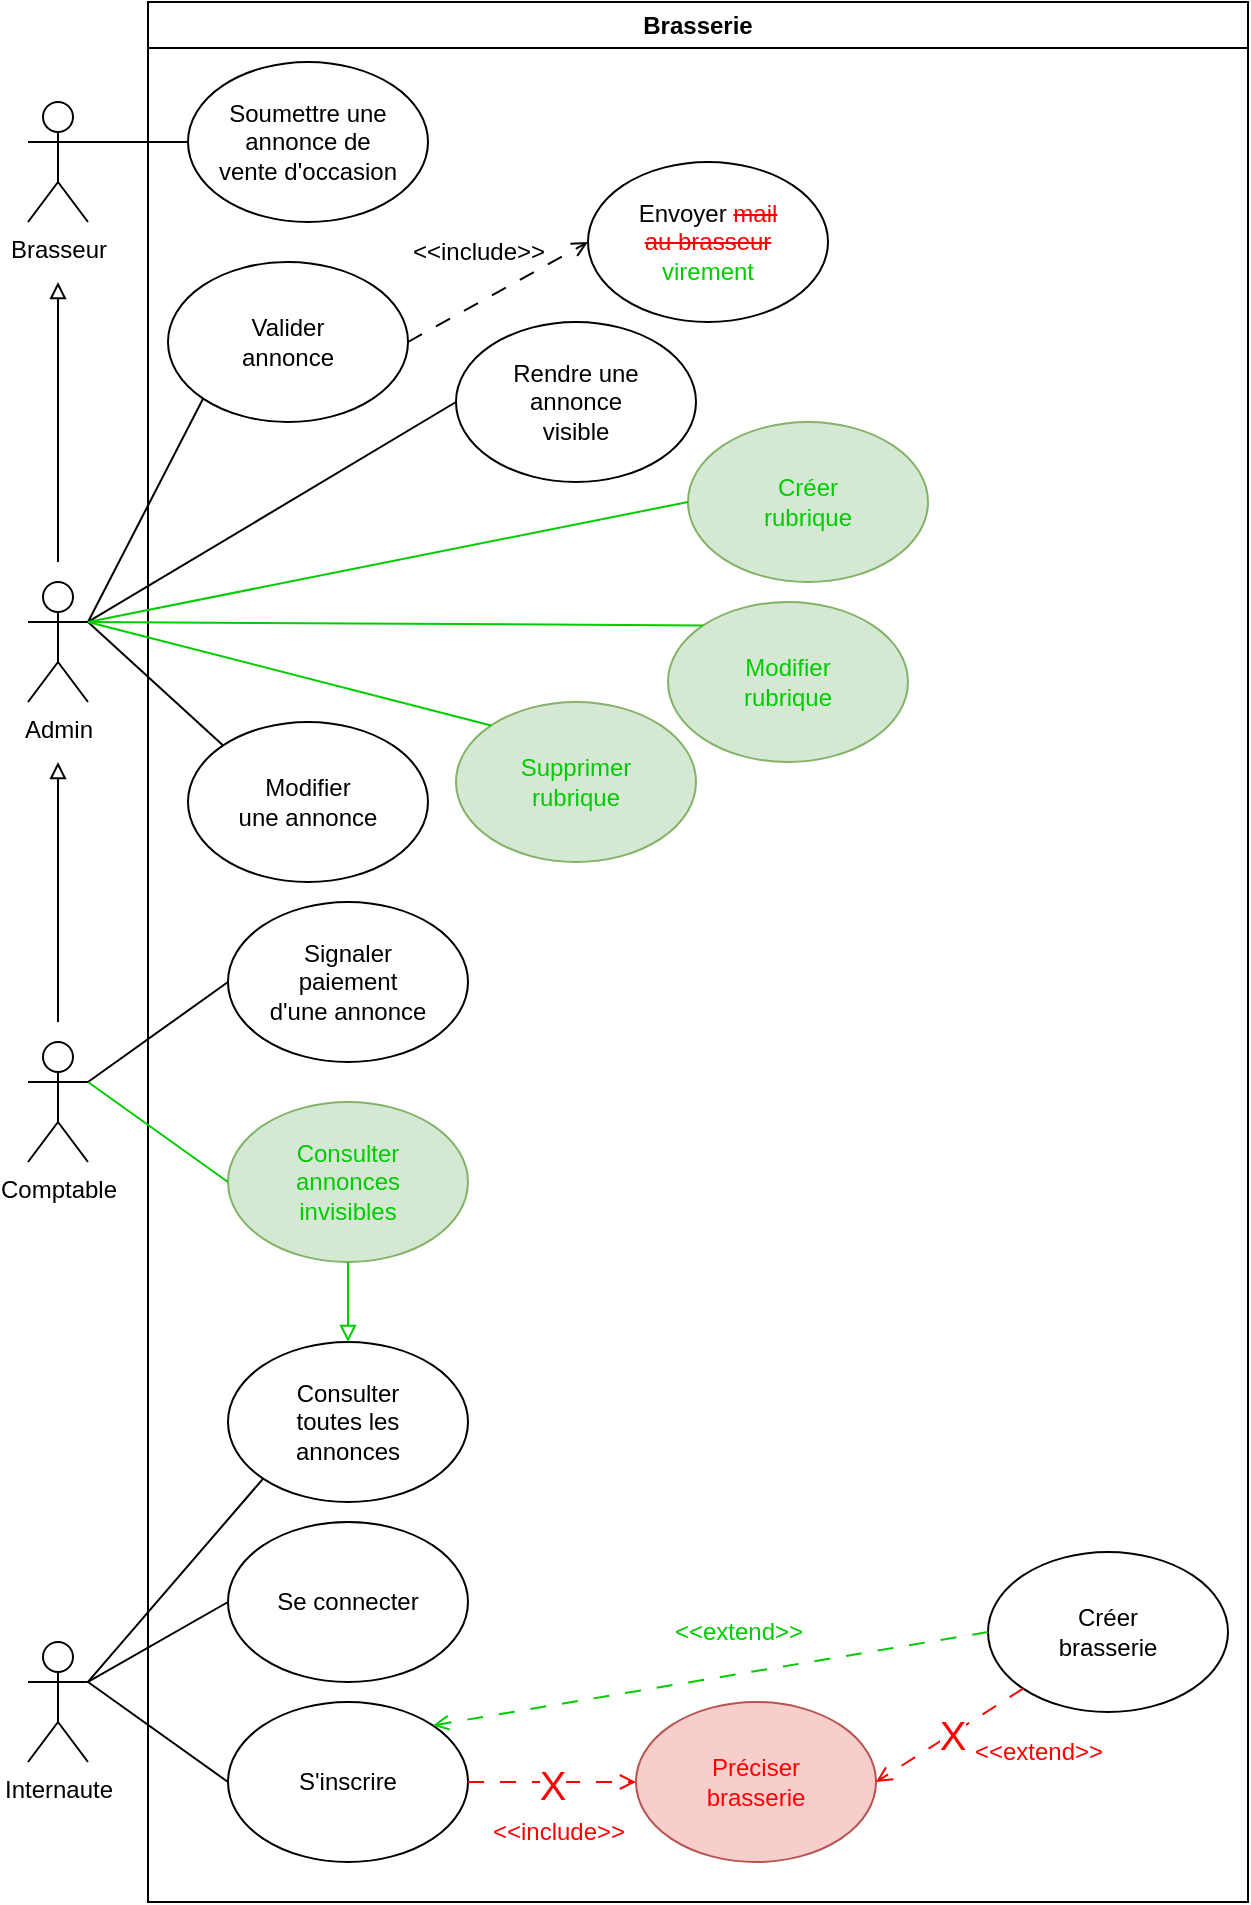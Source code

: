 <mxfile version="22.1.2" type="device">
  <diagram name="Page-1" id="eA_269fhGGT-t8miq8zX">
    <mxGraphModel dx="1434" dy="918" grid="1" gridSize="10" guides="1" tooltips="1" connect="1" arrows="1" fold="1" page="1" pageScale="1" pageWidth="827" pageHeight="1169" math="0" shadow="0">
      <root>
        <mxCell id="0" />
        <mxCell id="1" parent="0" />
        <mxCell id="5EXxKGVyhf3psjjVJW_r-14" value="Brasserie" style="swimlane;whiteSpace=wrap;html=1;" parent="1" vertex="1">
          <mxGeometry x="110" y="40" width="550" height="950" as="geometry" />
        </mxCell>
        <mxCell id="5EXxKGVyhf3psjjVJW_r-26" value="Se connecter" style="ellipse;whiteSpace=wrap;html=1;" parent="5EXxKGVyhf3psjjVJW_r-14" vertex="1">
          <mxGeometry x="40" y="760" width="120" height="80" as="geometry" />
        </mxCell>
        <mxCell id="5EXxKGVyhf3psjjVJW_r-27" value="S&#39;inscrire" style="ellipse;whiteSpace=wrap;html=1;" parent="5EXxKGVyhf3psjjVJW_r-14" vertex="1">
          <mxGeometry x="40" y="850" width="120" height="80" as="geometry" />
        </mxCell>
        <mxCell id="5EXxKGVyhf3psjjVJW_r-28" value="&lt;font color=&quot;#ff0000&quot;&gt;Préciser&lt;br&gt;brasserie&lt;/font&gt;" style="ellipse;whiteSpace=wrap;html=1;fillColor=#f8cecc;strokeColor=#b85450;" parent="5EXxKGVyhf3psjjVJW_r-14" vertex="1">
          <mxGeometry x="244" y="850" width="120" height="80" as="geometry" />
        </mxCell>
        <mxCell id="5EXxKGVyhf3psjjVJW_r-29" value="Créer&lt;br&gt;brasserie" style="ellipse;whiteSpace=wrap;html=1;" parent="5EXxKGVyhf3psjjVJW_r-14" vertex="1">
          <mxGeometry x="420" y="775" width="120" height="80" as="geometry" />
        </mxCell>
        <mxCell id="5EXxKGVyhf3psjjVJW_r-32" value="" style="endArrow=open;html=1;rounded=0;endFill=0;dashed=1;dashPattern=8 8;entryX=0;entryY=0.5;entryDx=0;entryDy=0;exitX=1;exitY=0.5;exitDx=0;exitDy=0;strokeColor=#FF0000;" parent="5EXxKGVyhf3psjjVJW_r-14" source="5EXxKGVyhf3psjjVJW_r-27" target="5EXxKGVyhf3psjjVJW_r-28" edge="1">
          <mxGeometry width="50" height="50" relative="1" as="geometry">
            <mxPoint x="-30" y="780" as="sourcePoint" />
            <mxPoint x="20" y="730" as="targetPoint" />
          </mxGeometry>
        </mxCell>
        <mxCell id="5EXxKGVyhf3psjjVJW_r-42" value="&lt;font color=&quot;#ff0000&quot; style=&quot;font-size: 20px;&quot;&gt;X&lt;/font&gt;" style="edgeLabel;html=1;align=center;verticalAlign=middle;resizable=0;points=[];" parent="5EXxKGVyhf3psjjVJW_r-32" vertex="1" connectable="0">
          <mxGeometry x="-0.007" y="-1" relative="1" as="geometry">
            <mxPoint as="offset" />
          </mxGeometry>
        </mxCell>
        <mxCell id="5EXxKGVyhf3psjjVJW_r-33" value="" style="endArrow=open;html=1;rounded=0;endFill=0;dashed=1;dashPattern=8 8;entryX=1;entryY=0.5;entryDx=0;entryDy=0;exitX=0;exitY=1;exitDx=0;exitDy=0;fillColor=#f8cecc;strokeColor=#FF0000;" parent="5EXxKGVyhf3psjjVJW_r-14" source="5EXxKGVyhf3psjjVJW_r-29" target="5EXxKGVyhf3psjjVJW_r-28" edge="1">
          <mxGeometry width="50" height="50" relative="1" as="geometry">
            <mxPoint x="170" y="900" as="sourcePoint" />
            <mxPoint x="254" y="900" as="targetPoint" />
          </mxGeometry>
        </mxCell>
        <mxCell id="5EXxKGVyhf3psjjVJW_r-39" value="&lt;font color=&quot;#ff0000&quot; style=&quot;font-size: 20px;&quot;&gt;X&lt;/font&gt;" style="edgeLabel;html=1;align=center;verticalAlign=middle;resizable=0;points=[];" parent="5EXxKGVyhf3psjjVJW_r-33" vertex="1" connectable="0">
          <mxGeometry x="-0.024" relative="1" as="geometry">
            <mxPoint as="offset" />
          </mxGeometry>
        </mxCell>
        <mxCell id="5EXxKGVyhf3psjjVJW_r-34" value="&lt;font color=&quot;#ff0000&quot;&gt;&amp;lt;&amp;lt;extend&amp;gt;&amp;gt;&lt;/font&gt;" style="text;html=1;align=center;verticalAlign=middle;resizable=0;points=[];autosize=1;strokeColor=none;fillColor=none;" parent="5EXxKGVyhf3psjjVJW_r-14" vertex="1">
          <mxGeometry x="400" y="860" width="90" height="30" as="geometry" />
        </mxCell>
        <mxCell id="5EXxKGVyhf3psjjVJW_r-35" value="&lt;font color=&quot;#ff0000&quot;&gt;&amp;lt;&amp;lt;include&amp;gt;&amp;gt;&lt;/font&gt;" style="text;html=1;align=center;verticalAlign=middle;resizable=0;points=[];autosize=1;strokeColor=none;fillColor=none;" parent="5EXxKGVyhf3psjjVJW_r-14" vertex="1">
          <mxGeometry x="160" y="900" width="90" height="30" as="geometry" />
        </mxCell>
        <mxCell id="5EXxKGVyhf3psjjVJW_r-36" value="" style="endArrow=open;html=1;rounded=0;endFill=0;dashed=1;dashPattern=8 8;entryX=1;entryY=0;entryDx=0;entryDy=0;exitX=0;exitY=0.5;exitDx=0;exitDy=0;strokeColor=#00CC00;" parent="5EXxKGVyhf3psjjVJW_r-14" source="5EXxKGVyhf3psjjVJW_r-29" target="5EXxKGVyhf3psjjVJW_r-27" edge="1">
          <mxGeometry width="50" height="50" relative="1" as="geometry">
            <mxPoint x="448" y="853" as="sourcePoint" />
            <mxPoint x="374" y="900" as="targetPoint" />
          </mxGeometry>
        </mxCell>
        <mxCell id="5EXxKGVyhf3psjjVJW_r-37" value="&lt;font color=&quot;#00cc00&quot;&gt;&amp;lt;&amp;lt;extend&amp;gt;&amp;gt;&lt;/font&gt;" style="text;html=1;align=center;verticalAlign=middle;resizable=0;points=[];autosize=1;strokeColor=none;fillColor=none;" parent="5EXxKGVyhf3psjjVJW_r-14" vertex="1">
          <mxGeometry x="250" y="800" width="90" height="30" as="geometry" />
        </mxCell>
        <mxCell id="5EXxKGVyhf3psjjVJW_r-43" value="Valider&lt;br&gt;annonce" style="ellipse;whiteSpace=wrap;html=1;" parent="5EXxKGVyhf3psjjVJW_r-14" vertex="1">
          <mxGeometry x="10" y="130" width="120" height="80" as="geometry" />
        </mxCell>
        <mxCell id="5EXxKGVyhf3psjjVJW_r-44" value="Rendre une&lt;br&gt;annonce&lt;br&gt;visible" style="ellipse;whiteSpace=wrap;html=1;" parent="5EXxKGVyhf3psjjVJW_r-14" vertex="1">
          <mxGeometry x="154" y="160" width="120" height="80" as="geometry" />
        </mxCell>
        <mxCell id="5EXxKGVyhf3psjjVJW_r-45" value="Modifier&lt;br&gt;une annonce" style="ellipse;whiteSpace=wrap;html=1;" parent="5EXxKGVyhf3psjjVJW_r-14" vertex="1">
          <mxGeometry x="20" y="360" width="120" height="80" as="geometry" />
        </mxCell>
        <mxCell id="5EXxKGVyhf3psjjVJW_r-63" value="Soumettre une&lt;br&gt;annonce de&lt;br&gt;vente d&#39;occasion" style="ellipse;whiteSpace=wrap;html=1;" parent="5EXxKGVyhf3psjjVJW_r-14" vertex="1">
          <mxGeometry x="20" y="30" width="120" height="80" as="geometry" />
        </mxCell>
        <mxCell id="5EXxKGVyhf3psjjVJW_r-64" value="Consulter&lt;br&gt;toutes les&lt;br&gt;annonces" style="ellipse;whiteSpace=wrap;html=1;" parent="5EXxKGVyhf3psjjVJW_r-14" vertex="1">
          <mxGeometry x="40" y="670" width="120" height="80" as="geometry" />
        </mxCell>
        <mxCell id="5EXxKGVyhf3psjjVJW_r-65" value="Signaler&lt;br&gt;paiement&lt;br&gt;d&#39;une annonce" style="ellipse;whiteSpace=wrap;html=1;" parent="5EXxKGVyhf3psjjVJW_r-14" vertex="1">
          <mxGeometry x="40" y="450" width="120" height="80" as="geometry" />
        </mxCell>
        <mxCell id="5EXxKGVyhf3psjjVJW_r-67" value="&lt;font color=&quot;#00cc00&quot;&gt;Consulter&lt;br&gt;annonces&lt;br&gt;invisibles&lt;/font&gt;" style="ellipse;whiteSpace=wrap;html=1;fillColor=#d5e8d4;strokeColor=#82b366;" parent="5EXxKGVyhf3psjjVJW_r-14" vertex="1">
          <mxGeometry x="40" y="550" width="120" height="80" as="geometry" />
        </mxCell>
        <mxCell id="5EXxKGVyhf3psjjVJW_r-69" value="" style="endArrow=block;html=1;rounded=0;exitX=0.5;exitY=1;exitDx=0;exitDy=0;entryX=0.5;entryY=0;entryDx=0;entryDy=0;endFill=0;strokeColor=#00CC00;" parent="5EXxKGVyhf3psjjVJW_r-14" source="5EXxKGVyhf3psjjVJW_r-67" target="5EXxKGVyhf3psjjVJW_r-64" edge="1">
          <mxGeometry width="50" height="50" relative="1" as="geometry">
            <mxPoint x="-80" y="720" as="sourcePoint" />
            <mxPoint x="-30" y="670" as="targetPoint" />
          </mxGeometry>
        </mxCell>
        <mxCell id="5EXxKGVyhf3psjjVJW_r-76" value="Envoyer &lt;font color=&quot;#ff0000&quot;&gt;&lt;strike&gt;mail&lt;br&gt;au brasseur&lt;/strike&gt;&lt;/font&gt;&lt;br&gt;&lt;font color=&quot;#00cc00&quot;&gt;virement&lt;/font&gt;" style="ellipse;whiteSpace=wrap;html=1;" parent="5EXxKGVyhf3psjjVJW_r-14" vertex="1">
          <mxGeometry x="220" y="80" width="120" height="80" as="geometry" />
        </mxCell>
        <mxCell id="5EXxKGVyhf3psjjVJW_r-75" value="" style="endArrow=open;html=1;rounded=0;endFill=0;dashed=1;dashPattern=8 8;strokeColor=#000000;exitX=1;exitY=0.5;exitDx=0;exitDy=0;entryX=0;entryY=0.5;entryDx=0;entryDy=0;" parent="5EXxKGVyhf3psjjVJW_r-14" source="5EXxKGVyhf3psjjVJW_r-43" target="5EXxKGVyhf3psjjVJW_r-76" edge="1">
          <mxGeometry width="50" height="50" relative="1" as="geometry">
            <mxPoint x="240" y="90" as="sourcePoint" />
            <mxPoint x="270" y="160" as="targetPoint" />
          </mxGeometry>
        </mxCell>
        <mxCell id="5EXxKGVyhf3psjjVJW_r-77" value="&amp;lt;&amp;lt;include&amp;gt;&amp;gt;" style="text;html=1;align=center;verticalAlign=middle;resizable=0;points=[];autosize=1;strokeColor=none;fillColor=none;" parent="5EXxKGVyhf3psjjVJW_r-14" vertex="1">
          <mxGeometry x="120" y="110" width="90" height="30" as="geometry" />
        </mxCell>
        <mxCell id="5EXxKGVyhf3psjjVJW_r-78" value="&lt;font color=&quot;#00cc00&quot;&gt;Créer&lt;br&gt;rubrique&lt;/font&gt;" style="ellipse;whiteSpace=wrap;html=1;fillColor=#d5e8d4;strokeColor=#82b366;" parent="5EXxKGVyhf3psjjVJW_r-14" vertex="1">
          <mxGeometry x="270" y="210" width="120" height="80" as="geometry" />
        </mxCell>
        <mxCell id="5EXxKGVyhf3psjjVJW_r-79" value="&lt;font color=&quot;#00cc00&quot;&gt;Modifier&lt;br&gt;rubrique&lt;/font&gt;" style="ellipse;whiteSpace=wrap;html=1;fillColor=#d5e8d4;strokeColor=#82b366;" parent="5EXxKGVyhf3psjjVJW_r-14" vertex="1">
          <mxGeometry x="260" y="300" width="120" height="80" as="geometry" />
        </mxCell>
        <mxCell id="5EXxKGVyhf3psjjVJW_r-80" value="&lt;font color=&quot;#00cc00&quot;&gt;Supprimer&lt;br&gt;rubrique&lt;/font&gt;" style="ellipse;whiteSpace=wrap;html=1;fillColor=#d5e8d4;strokeColor=#82b366;" parent="5EXxKGVyhf3psjjVJW_r-14" vertex="1">
          <mxGeometry x="154" y="350" width="120" height="80" as="geometry" />
        </mxCell>
        <mxCell id="5EXxKGVyhf3psjjVJW_r-15" value="Comptable" style="shape=umlActor;verticalLabelPosition=bottom;verticalAlign=top;html=1;outlineConnect=0;" parent="1" vertex="1">
          <mxGeometry x="50" y="560" width="30" height="60" as="geometry" />
        </mxCell>
        <mxCell id="5EXxKGVyhf3psjjVJW_r-16" value="Admin" style="shape=umlActor;verticalLabelPosition=bottom;verticalAlign=top;html=1;outlineConnect=0;" parent="1" vertex="1">
          <mxGeometry x="50" y="330" width="30" height="60" as="geometry" />
        </mxCell>
        <mxCell id="5EXxKGVyhf3psjjVJW_r-17" value="Brasseur" style="shape=umlActor;verticalLabelPosition=bottom;verticalAlign=top;html=1;outlineConnect=0;" parent="1" vertex="1">
          <mxGeometry x="50" y="90" width="30" height="60" as="geometry" />
        </mxCell>
        <mxCell id="5EXxKGVyhf3psjjVJW_r-20" value="Internaute" style="shape=umlActor;verticalLabelPosition=bottom;verticalAlign=top;html=1;outlineConnect=0;" parent="1" vertex="1">
          <mxGeometry x="50" y="860" width="30" height="60" as="geometry" />
        </mxCell>
        <mxCell id="5EXxKGVyhf3psjjVJW_r-23" value="" style="endArrow=block;html=1;rounded=0;endFill=0;" parent="1" edge="1">
          <mxGeometry width="50" height="50" relative="1" as="geometry">
            <mxPoint x="65" y="320" as="sourcePoint" />
            <mxPoint x="65" y="180" as="targetPoint" />
          </mxGeometry>
        </mxCell>
        <mxCell id="5EXxKGVyhf3psjjVJW_r-25" value="" style="endArrow=block;html=1;rounded=0;endFill=0;" parent="1" edge="1">
          <mxGeometry width="50" height="50" relative="1" as="geometry">
            <mxPoint x="65" y="550" as="sourcePoint" />
            <mxPoint x="65" y="420" as="targetPoint" />
          </mxGeometry>
        </mxCell>
        <mxCell id="5EXxKGVyhf3psjjVJW_r-30" value="" style="endArrow=none;html=1;rounded=0;exitX=1;exitY=0.333;exitDx=0;exitDy=0;exitPerimeter=0;entryX=0;entryY=0.5;entryDx=0;entryDy=0;" parent="1" source="5EXxKGVyhf3psjjVJW_r-20" target="5EXxKGVyhf3psjjVJW_r-26" edge="1">
          <mxGeometry width="50" height="50" relative="1" as="geometry">
            <mxPoint x="30" y="890" as="sourcePoint" />
            <mxPoint x="80" y="840" as="targetPoint" />
          </mxGeometry>
        </mxCell>
        <mxCell id="5EXxKGVyhf3psjjVJW_r-31" value="" style="endArrow=none;html=1;rounded=0;exitX=0;exitY=0.5;exitDx=0;exitDy=0;entryX=1;entryY=0.333;entryDx=0;entryDy=0;entryPerimeter=0;" parent="1" source="5EXxKGVyhf3psjjVJW_r-27" target="5EXxKGVyhf3psjjVJW_r-20" edge="1">
          <mxGeometry width="50" height="50" relative="1" as="geometry">
            <mxPoint x="10" y="830" as="sourcePoint" />
            <mxPoint x="60" y="780" as="targetPoint" />
          </mxGeometry>
        </mxCell>
        <mxCell id="5EXxKGVyhf3psjjVJW_r-66" value="" style="endArrow=none;html=1;rounded=0;exitX=1;exitY=0.333;exitDx=0;exitDy=0;exitPerimeter=0;entryX=0;entryY=1;entryDx=0;entryDy=0;" parent="1" source="5EXxKGVyhf3psjjVJW_r-20" target="5EXxKGVyhf3psjjVJW_r-64" edge="1">
          <mxGeometry width="50" height="50" relative="1" as="geometry">
            <mxPoint x="90" y="890" as="sourcePoint" />
            <mxPoint x="160" y="850" as="targetPoint" />
          </mxGeometry>
        </mxCell>
        <mxCell id="5EXxKGVyhf3psjjVJW_r-68" value="" style="endArrow=none;html=1;rounded=0;exitX=0;exitY=0.5;exitDx=0;exitDy=0;entryX=1;entryY=0.333;entryDx=0;entryDy=0;entryPerimeter=0;strokeColor=#00CC00;" parent="1" source="5EXxKGVyhf3psjjVJW_r-67" target="5EXxKGVyhf3psjjVJW_r-15" edge="1">
          <mxGeometry width="50" height="50" relative="1" as="geometry">
            <mxPoint x="90" y="890" as="sourcePoint" />
            <mxPoint x="178" y="788" as="targetPoint" />
          </mxGeometry>
        </mxCell>
        <mxCell id="5EXxKGVyhf3psjjVJW_r-70" value="" style="endArrow=none;html=1;rounded=0;exitX=1;exitY=0.333;exitDx=0;exitDy=0;exitPerimeter=0;entryX=0;entryY=0.5;entryDx=0;entryDy=0;" parent="1" source="5EXxKGVyhf3psjjVJW_r-15" target="5EXxKGVyhf3psjjVJW_r-65" edge="1">
          <mxGeometry width="50" height="50" relative="1" as="geometry">
            <mxPoint x="90" y="890" as="sourcePoint" />
            <mxPoint x="178" y="788" as="targetPoint" />
          </mxGeometry>
        </mxCell>
        <mxCell id="5EXxKGVyhf3psjjVJW_r-71" value="" style="endArrow=none;html=1;rounded=0;exitX=1;exitY=0.333;exitDx=0;exitDy=0;exitPerimeter=0;entryX=0;entryY=0.5;entryDx=0;entryDy=0;" parent="1" source="5EXxKGVyhf3psjjVJW_r-17" target="5EXxKGVyhf3psjjVJW_r-63" edge="1">
          <mxGeometry width="50" height="50" relative="1" as="geometry">
            <mxPoint x="90" y="590" as="sourcePoint" />
            <mxPoint x="160" y="540" as="targetPoint" />
          </mxGeometry>
        </mxCell>
        <mxCell id="5EXxKGVyhf3psjjVJW_r-72" value="" style="endArrow=none;html=1;rounded=0;exitX=1;exitY=0.333;exitDx=0;exitDy=0;exitPerimeter=0;entryX=0;entryY=1;entryDx=0;entryDy=0;" parent="1" source="5EXxKGVyhf3psjjVJW_r-16" target="5EXxKGVyhf3psjjVJW_r-43" edge="1">
          <mxGeometry width="50" height="50" relative="1" as="geometry">
            <mxPoint x="90" y="120" as="sourcePoint" />
            <mxPoint x="160" y="120" as="targetPoint" />
          </mxGeometry>
        </mxCell>
        <mxCell id="5EXxKGVyhf3psjjVJW_r-73" value="" style="endArrow=none;html=1;rounded=0;exitX=1;exitY=0.333;exitDx=0;exitDy=0;exitPerimeter=0;entryX=0;entryY=0.5;entryDx=0;entryDy=0;" parent="1" source="5EXxKGVyhf3psjjVJW_r-16" target="5EXxKGVyhf3psjjVJW_r-44" edge="1">
          <mxGeometry width="50" height="50" relative="1" as="geometry">
            <mxPoint x="90" y="360" as="sourcePoint" />
            <mxPoint x="178" y="258" as="targetPoint" />
          </mxGeometry>
        </mxCell>
        <mxCell id="5EXxKGVyhf3psjjVJW_r-74" value="" style="endArrow=none;html=1;rounded=0;exitX=1;exitY=0.333;exitDx=0;exitDy=0;exitPerimeter=0;entryX=0;entryY=0;entryDx=0;entryDy=0;" parent="1" source="5EXxKGVyhf3psjjVJW_r-16" target="5EXxKGVyhf3psjjVJW_r-45" edge="1">
          <mxGeometry width="50" height="50" relative="1" as="geometry">
            <mxPoint x="90" y="360" as="sourcePoint" />
            <mxPoint x="270" y="280" as="targetPoint" />
          </mxGeometry>
        </mxCell>
        <mxCell id="5EXxKGVyhf3psjjVJW_r-81" value="" style="endArrow=none;html=1;rounded=0;exitX=1;exitY=0.333;exitDx=0;exitDy=0;exitPerimeter=0;entryX=0;entryY=0.5;entryDx=0;entryDy=0;strokeColor=#00CC00;" parent="1" source="5EXxKGVyhf3psjjVJW_r-16" target="5EXxKGVyhf3psjjVJW_r-78" edge="1">
          <mxGeometry width="50" height="50" relative="1" as="geometry">
            <mxPoint x="90" y="360" as="sourcePoint" />
            <mxPoint x="274" y="250" as="targetPoint" />
          </mxGeometry>
        </mxCell>
        <mxCell id="5EXxKGVyhf3psjjVJW_r-82" value="" style="endArrow=none;html=1;rounded=0;exitX=1;exitY=0.333;exitDx=0;exitDy=0;exitPerimeter=0;entryX=0;entryY=0;entryDx=0;entryDy=0;strokeColor=#00CC00;" parent="1" source="5EXxKGVyhf3psjjVJW_r-16" target="5EXxKGVyhf3psjjVJW_r-79" edge="1">
          <mxGeometry width="50" height="50" relative="1" as="geometry">
            <mxPoint x="90" y="360" as="sourcePoint" />
            <mxPoint x="390" y="300" as="targetPoint" />
          </mxGeometry>
        </mxCell>
        <mxCell id="5EXxKGVyhf3psjjVJW_r-83" value="" style="endArrow=none;html=1;rounded=0;exitX=1;exitY=0.333;exitDx=0;exitDy=0;exitPerimeter=0;entryX=0;entryY=0;entryDx=0;entryDy=0;strokeColor=#00CC00;" parent="1" source="5EXxKGVyhf3psjjVJW_r-16" target="5EXxKGVyhf3psjjVJW_r-80" edge="1">
          <mxGeometry width="50" height="50" relative="1" as="geometry">
            <mxPoint x="90" y="360" as="sourcePoint" />
            <mxPoint x="398" y="362" as="targetPoint" />
          </mxGeometry>
        </mxCell>
      </root>
    </mxGraphModel>
  </diagram>
</mxfile>
